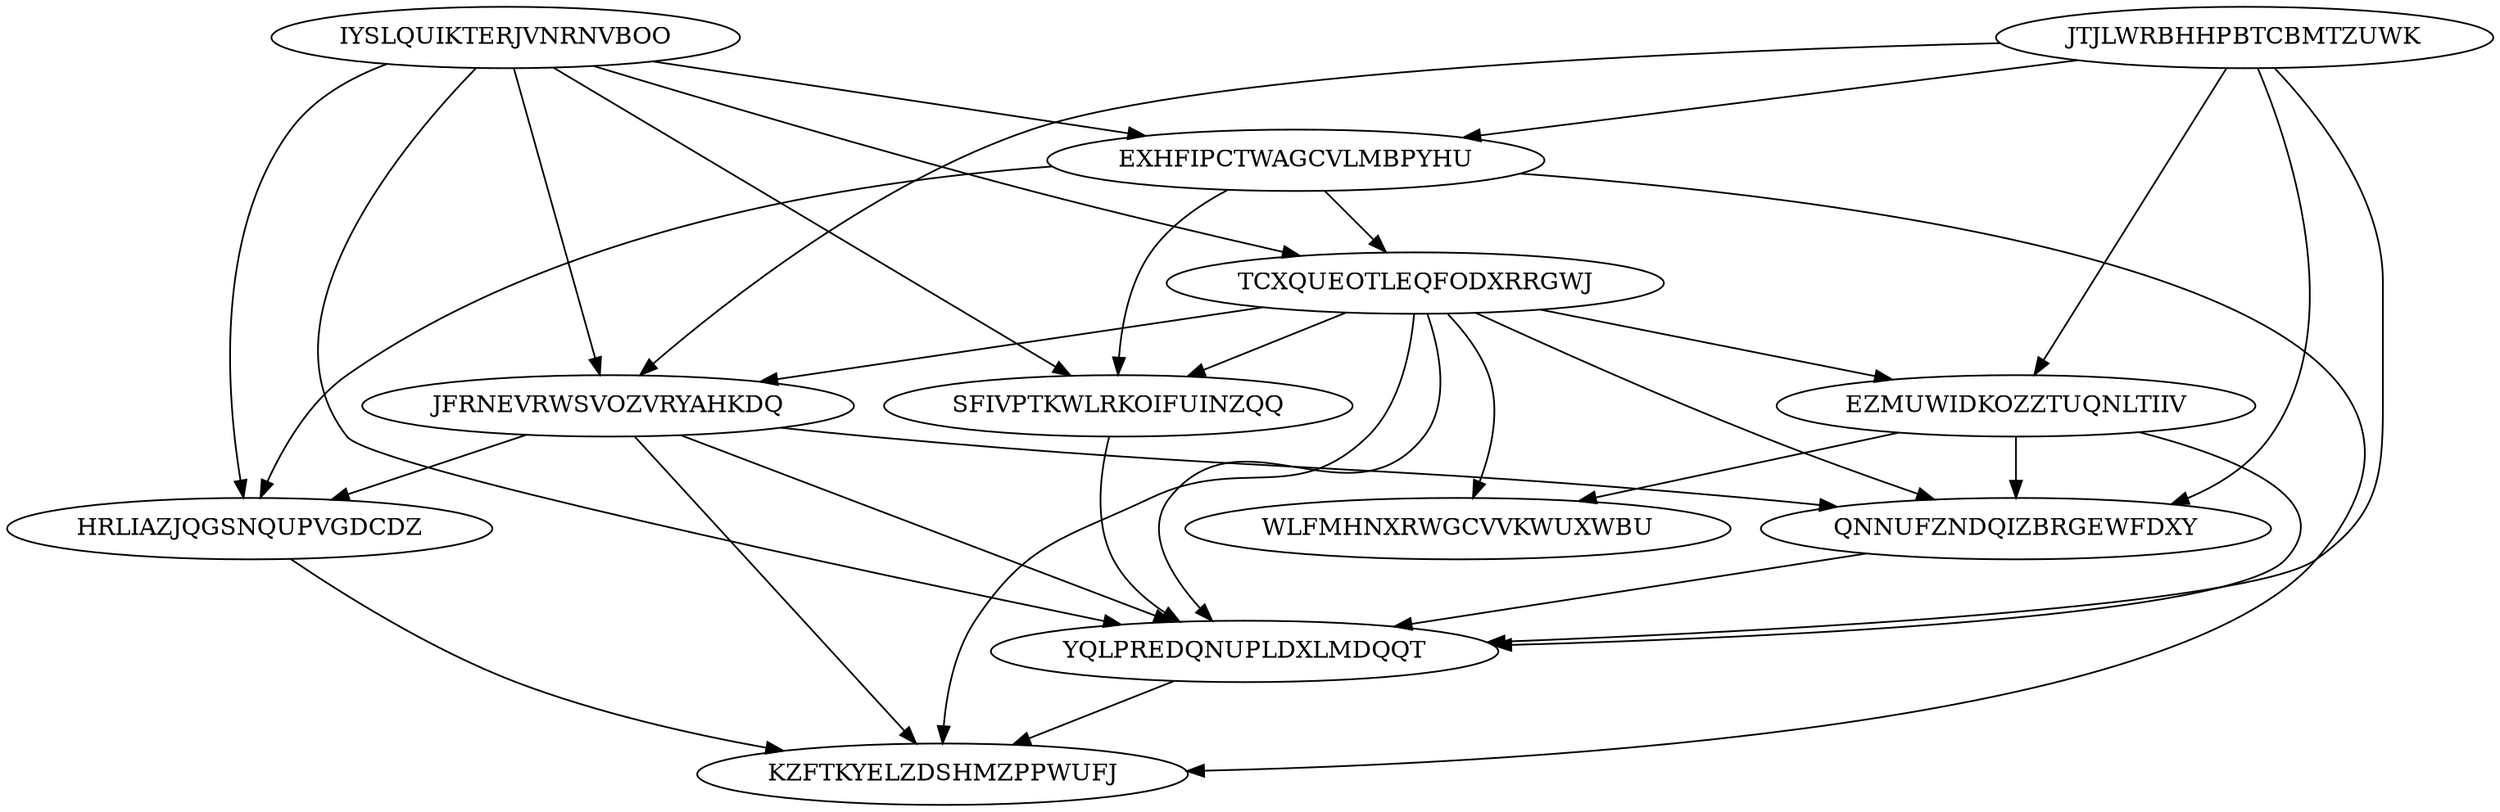 digraph N12M33 {
	IYSLQUIKTERJVNRNVBOO	[Weight=14];
	JTJLWRBHHPBTCBMTZUWK	[Weight=13];
	EXHFIPCTWAGCVLMBPYHU	[Weight=12];
	TCXQUEOTLEQFODXRRGWJ	[Weight=19];
	JFRNEVRWSVOZVRYAHKDQ	[Weight=17];
	EZMUWIDKOZZTUQNLTIIV	[Weight=11];
	WLFMHNXRWGCVVKWUXWBU	[Weight=14];
	SFIVPTKWLRKOIFUINZQQ	[Weight=14];
	QNNUFZNDQIZBRGEWFDXY	[Weight=12];
	HRLIAZJQGSNQUPVGDCDZ	[Weight=10];
	YQLPREDQNUPLDXLMDQQT	[Weight=14];
	KZFTKYELZDSHMZPPWUFJ	[Weight=15];
	TCXQUEOTLEQFODXRRGWJ -> QNNUFZNDQIZBRGEWFDXY [Weight=16];
	IYSLQUIKTERJVNRNVBOO -> JFRNEVRWSVOZVRYAHKDQ [Weight=14];
	EXHFIPCTWAGCVLMBPYHU -> SFIVPTKWLRKOIFUINZQQ [Weight=10];
	EZMUWIDKOZZTUQNLTIIV -> QNNUFZNDQIZBRGEWFDXY [Weight=18];
	EZMUWIDKOZZTUQNLTIIV -> WLFMHNXRWGCVVKWUXWBU [Weight=18];
	EXHFIPCTWAGCVLMBPYHU -> KZFTKYELZDSHMZPPWUFJ [Weight=10];
	TCXQUEOTLEQFODXRRGWJ -> YQLPREDQNUPLDXLMDQQT [Weight=19];
	JTJLWRBHHPBTCBMTZUWK -> EXHFIPCTWAGCVLMBPYHU [Weight=19];
	JFRNEVRWSVOZVRYAHKDQ -> HRLIAZJQGSNQUPVGDCDZ [Weight=18];
	EXHFIPCTWAGCVLMBPYHU -> HRLIAZJQGSNQUPVGDCDZ [Weight=19];
	IYSLQUIKTERJVNRNVBOO -> EXHFIPCTWAGCVLMBPYHU [Weight=12];
	IYSLQUIKTERJVNRNVBOO -> SFIVPTKWLRKOIFUINZQQ [Weight=16];
	IYSLQUIKTERJVNRNVBOO -> TCXQUEOTLEQFODXRRGWJ [Weight=17];
	JTJLWRBHHPBTCBMTZUWK -> EZMUWIDKOZZTUQNLTIIV [Weight=19];
	JFRNEVRWSVOZVRYAHKDQ -> QNNUFZNDQIZBRGEWFDXY [Weight=11];
	JFRNEVRWSVOZVRYAHKDQ -> YQLPREDQNUPLDXLMDQQT [Weight=15];
	QNNUFZNDQIZBRGEWFDXY -> YQLPREDQNUPLDXLMDQQT [Weight=16];
	EZMUWIDKOZZTUQNLTIIV -> YQLPREDQNUPLDXLMDQQT [Weight=19];
	EXHFIPCTWAGCVLMBPYHU -> TCXQUEOTLEQFODXRRGWJ [Weight=15];
	JTJLWRBHHPBTCBMTZUWK -> YQLPREDQNUPLDXLMDQQT [Weight=19];
	TCXQUEOTLEQFODXRRGWJ -> JFRNEVRWSVOZVRYAHKDQ [Weight=12];
	TCXQUEOTLEQFODXRRGWJ -> WLFMHNXRWGCVVKWUXWBU [Weight=17];
	HRLIAZJQGSNQUPVGDCDZ -> KZFTKYELZDSHMZPPWUFJ [Weight=18];
	YQLPREDQNUPLDXLMDQQT -> KZFTKYELZDSHMZPPWUFJ [Weight=12];
	JTJLWRBHHPBTCBMTZUWK -> QNNUFZNDQIZBRGEWFDXY [Weight=19];
	IYSLQUIKTERJVNRNVBOO -> HRLIAZJQGSNQUPVGDCDZ [Weight=15];
	IYSLQUIKTERJVNRNVBOO -> YQLPREDQNUPLDXLMDQQT [Weight=13];
	SFIVPTKWLRKOIFUINZQQ -> YQLPREDQNUPLDXLMDQQT [Weight=20];
	TCXQUEOTLEQFODXRRGWJ -> EZMUWIDKOZZTUQNLTIIV [Weight=11];
	JTJLWRBHHPBTCBMTZUWK -> JFRNEVRWSVOZVRYAHKDQ [Weight=20];
	TCXQUEOTLEQFODXRRGWJ -> KZFTKYELZDSHMZPPWUFJ [Weight=19];
	TCXQUEOTLEQFODXRRGWJ -> SFIVPTKWLRKOIFUINZQQ [Weight=12];
	JFRNEVRWSVOZVRYAHKDQ -> KZFTKYELZDSHMZPPWUFJ [Weight=13];
}
